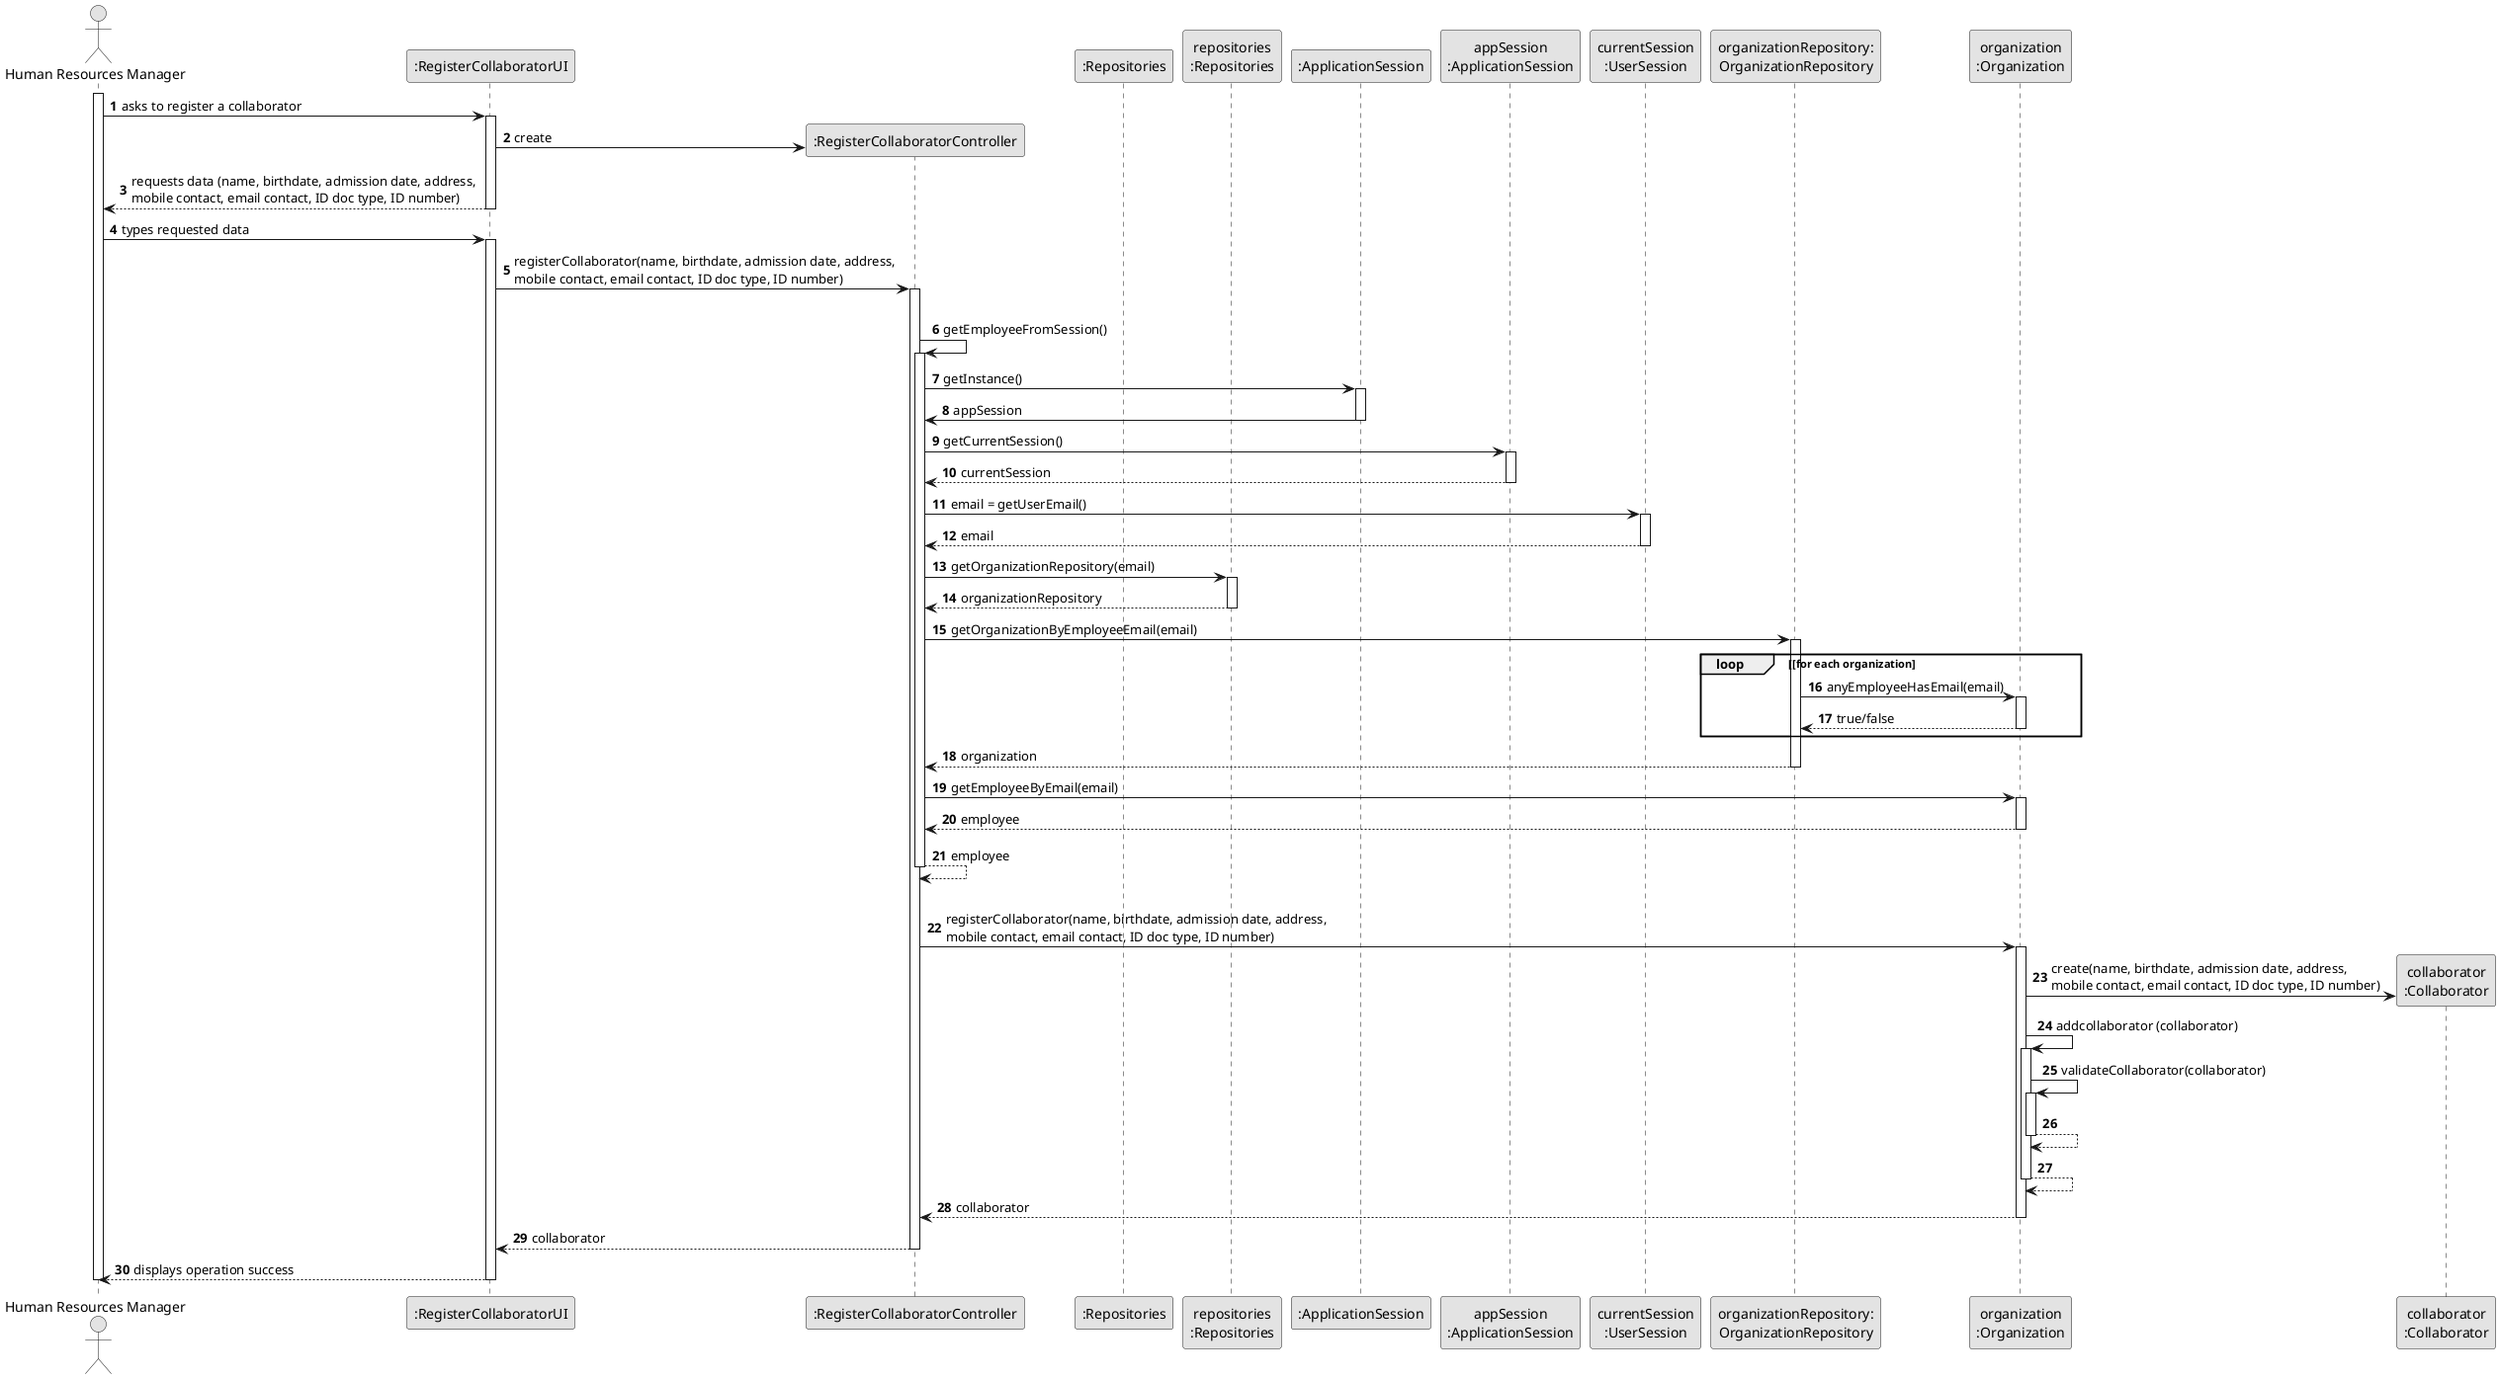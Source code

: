 @startuml
skinparam monochrome true
skinparam packageStyle rectangle
skinparam shadowing false

autonumber

'hide footbox
actor "Human Resources Manager" as ADM
participant ":RegisterCollaboratorUI" as UI
participant ":RegisterCollaboratorController" as CTRL
participant ":Repositories" as RepositorySingleton
participant "repositories\n:Repositories" as PLAT
participant ":ApplicationSession" as _APP
participant "appSession\n:ApplicationSession" as APP
participant "currentSession\n:UserSession" as SESSAO
participant "organizationRepository:\nOrganizationRepository" as OrganizationRepository
participant "organization\n:Organization" as ORG
participant "collaborator\n:Collaborator" as COLABORADOR

activate ADM

        ADM -> UI : asks to register a collaborator

        activate UI

'            UI --> ADM : requests data (name)
            'create CTRL
            UI -> CTRL** : create


    UI --> ADM : requests data (name, birthdate, admission date, address, \nmobile contact, email contact, ID doc type, ID number)
    deactivate UI

    ADM -> UI : types requested data
    activate UI

        UI -> CTRL : registerCollaborator(name, birthdate, admission date, address, \nmobile contact, email contact, ID doc type, ID number)
        activate CTRL

            |||
            CTRL -> CTRL : getEmployeeFromSession()
            activate CTRL

                CTRL -> _APP: getInstance()
                activate _APP
                    _APP -> CTRL: appSession
                deactivate _APP


                CTRL -> APP: getCurrentSession()
                activate APP

                    APP --> CTRL: currentSession
                deactivate APP

                CTRL -> SESSAO: email = getUserEmail()
                activate SESSAO

                    SESSAO --> CTRL: email
                deactivate SESSAO


                CTRL -> PLAT: getOrganizationRepository(email)
                activate PLAT

                    PLAT --> CTRL: organizationRepository
                deactivate PLAT


                CTRL -> OrganizationRepository: getOrganizationByEmployeeEmail(email)
                activate OrganizationRepository

                    loop [for each organization
                        OrganizationRepository -> ORG : anyEmployeeHasEmail(email)
                        activate ORG

                             ORG --> OrganizationRepository : true/false
                        deactivate ORG
                    end
                    OrganizationRepository --> CTRL : organization
                deactivate OrganizationRepository

                CTRL -> ORG: getEmployeeByEmail(email)
                activate ORG

                    ORG --> CTRL : employee
                deactivate ORG

                CTRL --> CTRL : employee
            deactivate CTRL

            |||
            CTRL -> ORG: registerCollaborator(name, birthdate, admission date, address, \nmobile contact, email contact, ID doc type, ID number)
            activate ORG

                ORG -> COLABORADOR**: create(name, birthdate, admission date, address, \nmobile contact, email contact, ID doc type, ID number)
                ORG -> ORG: addcollaborator (collaborator)


                activate ORG
                    ORG -> ORG: validateCollaborator(collaborator)
                    activate ORG
                        ORG --> ORG
                    deactivate ORG

                    ORG --> ORG
                deactivate ORG

                ORG --> CTRL : collaborator

            deactivate ORG

            CTRL --> UI: collaborator
            deactivate CTRL
            UI --> ADM: displays operation success
    deactivate UI

deactivate ADM

@enduml